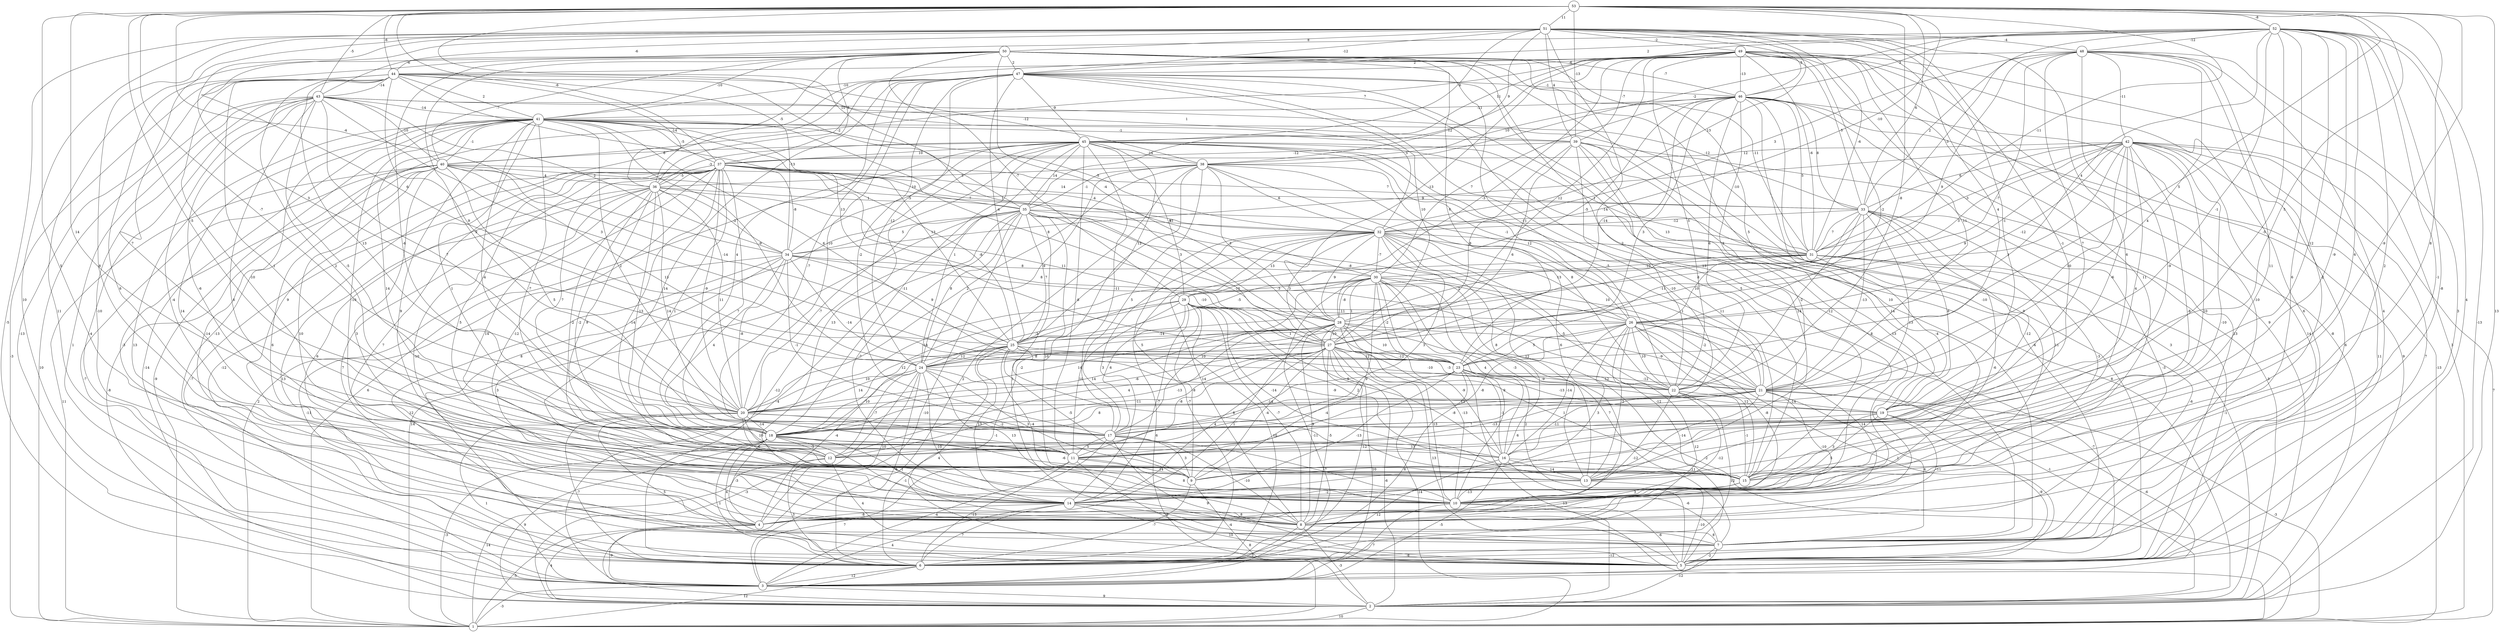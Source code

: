 graph { 
	 fontname="Helvetica,Arial,sans-serif" 
	 node [shape = circle]; 
	 53 -- 2 [label = "13"];
	 53 -- 8 [label = "5"];
	 53 -- 11 [label = "14"];
	 53 -- 13 [label = "-9"];
	 53 -- 15 [label = "8"];
	 53 -- 17 [label = "-5"];
	 53 -- 19 [label = "5"];
	 53 -- 20 [label = "-7"];
	 53 -- 22 [label = "-8"];
	 53 -- 23 [label = "5"];
	 53 -- 31 [label = "-11"];
	 53 -- 32 [label = "-10"];
	 53 -- 33 [label = "6"];
	 53 -- 34 [label = "-4"];
	 53 -- 35 [label = "10"];
	 53 -- 37 [label = "-6"];
	 53 -- 39 [label = "-13"];
	 53 -- 43 [label = "-5"];
	 53 -- 44 [label = "-6"];
	 53 -- 51 [label = "11"];
	 53 -- 52 [label = "-8"];
	 52 -- 2 [label = "-13"];
	 52 -- 4 [label = "6"];
	 52 -- 5 [label = "4"];
	 52 -- 7 [label = "-8"];
	 52 -- 8 [label = "-1"];
	 52 -- 9 [label = "-9"];
	 52 -- 10 [label = "2"];
	 52 -- 11 [label = "12"];
	 52 -- 13 [label = "6"];
	 52 -- 17 [label = "-5"];
	 52 -- 21 [label = "-1"];
	 52 -- 26 [label = "4"];
	 52 -- 31 [label = "-3"];
	 52 -- 38 [label = "-2"];
	 52 -- 40 [label = "7"];
	 52 -- 43 [label = "-6"];
	 52 -- 46 [label = "3"];
	 52 -- 47 [label = "2"];
	 52 -- 48 [label = "-12"];
	 51 -- 2 [label = "-5"];
	 51 -- 6 [label = "10"];
	 51 -- 11 [label = "7"];
	 51 -- 14 [label = "8"];
	 51 -- 15 [label = "6"];
	 51 -- 16 [label = "-1"];
	 51 -- 19 [label = "-1"];
	 51 -- 21 [label = "4"];
	 51 -- 22 [label = "-14"];
	 51 -- 24 [label = "3"];
	 51 -- 25 [label = "6"];
	 51 -- 31 [label = "-6"];
	 51 -- 32 [label = "13"];
	 51 -- 38 [label = "9"];
	 51 -- 39 [label = "4"];
	 51 -- 44 [label = "-6"];
	 51 -- 45 [label = "6"];
	 51 -- 46 [label = "5"];
	 51 -- 47 [label = "-12"];
	 51 -- 48 [label = "-4"];
	 51 -- 49 [label = "-2"];
	 51 -- 50 [label = "8"];
	 50 -- 5 [label = "9"];
	 50 -- 6 [label = "11"];
	 50 -- 7 [label = "10"];
	 50 -- 8 [label = "6"];
	 50 -- 15 [label = "13"];
	 50 -- 18 [label = "-6"];
	 50 -- 19 [label = "5"];
	 50 -- 20 [label = "9"];
	 50 -- 22 [label = "-11"];
	 50 -- 23 [label = "6"];
	 50 -- 28 [label = "-4"];
	 50 -- 29 [label = "-7"];
	 50 -- 31 [label = "-11"];
	 50 -- 36 [label = "-5"];
	 50 -- 37 [label = "9"];
	 50 -- 40 [label = "-7"];
	 50 -- 41 [label = "-10"];
	 50 -- 46 [label = "-7"];
	 50 -- 47 [label = "2"];
	 49 -- 1 [label = "3"];
	 49 -- 2 [label = "-8"];
	 49 -- 3 [label = "9"];
	 49 -- 5 [label = "6"];
	 49 -- 7 [label = "-10"];
	 49 -- 10 [label = "11"];
	 49 -- 21 [label = "11"];
	 49 -- 22 [label = "5"];
	 49 -- 23 [label = "-2"];
	 49 -- 25 [label = "-3"];
	 49 -- 27 [label = "12"];
	 49 -- 28 [label = "-13"];
	 49 -- 31 [label = "-6"];
	 49 -- 33 [label = "-5"];
	 49 -- 35 [label = "12"];
	 49 -- 39 [label = "-7"];
	 49 -- 41 [label = "-10"];
	 49 -- 45 [label = "11"];
	 49 -- 46 [label = "-13"];
	 49 -- 47 [label = "-6"];
	 48 -- 5 [label = "3"];
	 48 -- 6 [label = "4"];
	 48 -- 9 [label = "-9"];
	 48 -- 10 [label = "-2"];
	 48 -- 15 [label = "11"];
	 48 -- 17 [label = "7"];
	 48 -- 21 [label = "4"];
	 48 -- 25 [label = "-7"];
	 48 -- 28 [label = "9"];
	 48 -- 32 [label = "3"];
	 48 -- 33 [label = "2"];
	 48 -- 42 [label = "-11"];
	 48 -- 44 [label = "2"];
	 47 -- 2 [label = "3"];
	 47 -- 3 [label = "-13"];
	 47 -- 4 [label = "9"];
	 47 -- 7 [label = "-12"];
	 47 -- 10 [label = "5"];
	 47 -- 11 [label = "-7"];
	 47 -- 14 [label = "14"];
	 47 -- 15 [label = "8"];
	 47 -- 17 [label = "-2"];
	 47 -- 18 [label = "4"];
	 47 -- 20 [label = "-10"];
	 47 -- 24 [label = "-12"];
	 47 -- 25 [label = "-4"];
	 47 -- 27 [label = "10"];
	 47 -- 36 [label = "-2"];
	 47 -- 45 [label = "-9"];
	 47 -- 46 [label = "-1"];
	 46 -- 1 [label = "-13"];
	 46 -- 2 [label = "9"];
	 46 -- 4 [label = "14"];
	 46 -- 5 [label = "13"];
	 46 -- 14 [label = "-10"];
	 46 -- 21 [label = "3"];
	 46 -- 22 [label = "6"];
	 46 -- 23 [label = "3"];
	 46 -- 27 [label = "-14"];
	 46 -- 28 [label = "-5"];
	 46 -- 30 [label = "7"];
	 46 -- 31 [label = "5"];
	 46 -- 33 [label = "8"];
	 46 -- 38 [label = "10"];
	 46 -- 41 [label = "-11"];
	 45 -- 1 [label = "6"];
	 45 -- 2 [label = "8"];
	 45 -- 6 [label = "8"];
	 45 -- 11 [label = "-8"];
	 45 -- 14 [label = "13"];
	 45 -- 15 [label = "11"];
	 45 -- 17 [label = "-11"];
	 45 -- 18 [label = "-11"];
	 45 -- 21 [label = "-5"];
	 45 -- 24 [label = "1"];
	 45 -- 25 [label = "12"];
	 45 -- 26 [label = "-1"];
	 45 -- 29 [label = "13"];
	 45 -- 31 [label = "1"];
	 45 -- 34 [label = "-5"];
	 45 -- 35 [label = "14"];
	 45 -- 36 [label = "-3"];
	 45 -- 37 [label = "10"];
	 45 -- 38 [label = "-14"];
	 45 -- 40 [label = "6"];
	 44 -- 1 [label = "-3"];
	 44 -- 3 [label = "-13"];
	 44 -- 11 [label = "2"];
	 44 -- 12 [label = "1"];
	 44 -- 13 [label = "-10"];
	 44 -- 20 [label = "13"];
	 44 -- 24 [label = "9"];
	 44 -- 27 [label = "13"];
	 44 -- 28 [label = "1"];
	 44 -- 32 [label = "5"];
	 44 -- 34 [label = "-13"];
	 44 -- 36 [label = "-14"];
	 44 -- 38 [label = "-12"];
	 44 -- 41 [label = "2"];
	 44 -- 43 [label = "-14"];
	 43 -- 1 [label = "10"];
	 43 -- 3 [label = "1"];
	 43 -- 4 [label = "-10"];
	 43 -- 5 [label = "-4"];
	 43 -- 10 [label = "6"];
	 43 -- 14 [label = "-4"];
	 43 -- 15 [label = "-6"];
	 43 -- 18 [label = "-5"];
	 43 -- 20 [label = "7"];
	 43 -- 23 [label = "3"];
	 43 -- 33 [label = "-12"];
	 43 -- 34 [label = "2"];
	 43 -- 39 [label = "1"];
	 43 -- 40 [label = "-10"];
	 43 -- 41 [label = "-14"];
	 42 -- 1 [label = "7"];
	 42 -- 4 [label = "14"];
	 42 -- 5 [label = "7"];
	 42 -- 6 [label = "11"];
	 42 -- 7 [label = "6"];
	 42 -- 13 [label = "10"];
	 42 -- 14 [label = "-10"];
	 42 -- 15 [label = "-8"];
	 42 -- 18 [label = "4"];
	 42 -- 19 [label = "-6"];
	 42 -- 21 [label = "10"];
	 42 -- 24 [label = "1"];
	 42 -- 26 [label = "-12"];
	 42 -- 27 [label = "9"];
	 42 -- 29 [label = "3"];
	 42 -- 31 [label = "-3"];
	 42 -- 33 [label = "6"];
	 42 -- 34 [label = "9"];
	 42 -- 37 [label = "12"];
	 41 -- 1 [label = "-9"];
	 41 -- 2 [label = "-14"];
	 41 -- 5 [label = "13"];
	 41 -- 7 [label = "-14"];
	 41 -- 9 [label = "-10"];
	 41 -- 10 [label = "9"];
	 41 -- 11 [label = "14"];
	 41 -- 12 [label = "1"];
	 41 -- 14 [label = "14"];
	 41 -- 16 [label = "-7"];
	 41 -- 18 [label = "-4"];
	 41 -- 20 [label = "2"];
	 41 -- 23 [label = "6"];
	 41 -- 24 [label = "-9"];
	 41 -- 25 [label = "13"];
	 41 -- 27 [label = "8"];
	 41 -- 30 [label = "-4"];
	 41 -- 31 [label = "-10"];
	 41 -- 32 [label = "-5"];
	 41 -- 37 [label = "-5"];
	 41 -- 39 [label = "-1"];
	 41 -- 40 [label = "-1"];
	 40 -- 1 [label = "11"];
	 40 -- 2 [label = "-8"];
	 40 -- 3 [label = "-7"];
	 40 -- 4 [label = "-3"];
	 40 -- 8 [label = "6"];
	 40 -- 10 [label = "3"];
	 40 -- 14 [label = "10"];
	 40 -- 17 [label = "5"];
	 40 -- 21 [label = "13"];
	 40 -- 25 [label = "-14"];
	 40 -- 32 [label = "7"];
	 40 -- 33 [label = "14"];
	 40 -- 36 [label = "4"];
	 39 -- 2 [label = "3"];
	 39 -- 4 [label = "8"];
	 39 -- 7 [label = "-4"];
	 39 -- 8 [label = "13"];
	 39 -- 13 [label = "14"];
	 39 -- 18 [label = "-10"];
	 39 -- 24 [label = "6"];
	 39 -- 27 [label = "8"];
	 39 -- 37 [label = "-12"];
	 38 -- 3 [label = "2"];
	 38 -- 6 [label = "-2"];
	 38 -- 8 [label = "6"];
	 38 -- 17 [label = "5"];
	 38 -- 20 [label = "2"];
	 38 -- 22 [label = "8"];
	 38 -- 24 [label = "-9"];
	 38 -- 26 [label = "12"];
	 38 -- 28 [label = "3"];
	 38 -- 32 [label = "6"];
	 38 -- 35 [label = "-1"];
	 38 -- 36 [label = "5"];
	 37 -- 1 [label = "2"];
	 37 -- 3 [label = "-7"];
	 37 -- 5 [label = "7"];
	 37 -- 6 [label = "-12"];
	 37 -- 8 [label = "7"];
	 37 -- 9 [label = "5"];
	 37 -- 10 [label = "-12"];
	 37 -- 12 [label = "1"];
	 37 -- 13 [label = "-14"];
	 37 -- 15 [label = "-2"];
	 37 -- 16 [label = "7"];
	 37 -- 18 [label = "7"];
	 37 -- 20 [label = "-9"];
	 37 -- 21 [label = "8"];
	 37 -- 25 [label = "-8"];
	 37 -- 27 [label = "3"];
	 37 -- 33 [label = "7"];
	 37 -- 34 [label = "-8"];
	 37 -- 35 [label = "10"];
	 37 -- 36 [label = "-5"];
	 36 -- 4 [label = "6"];
	 36 -- 5 [label = "13"];
	 36 -- 8 [label = "-10"];
	 36 -- 11 [label = "-2"];
	 36 -- 12 [label = "9"];
	 36 -- 13 [label = "14"];
	 36 -- 17 [label = "14"];
	 36 -- 18 [label = "-13"];
	 36 -- 20 [label = "11"];
	 36 -- 27 [label = "11"];
	 36 -- 34 [label = "-2"];
	 36 -- 35 [label = "1"];
	 35 -- 1 [label = "14"];
	 35 -- 2 [label = "-10"];
	 35 -- 3 [label = "-4"];
	 35 -- 6 [label = "-12"];
	 35 -- 7 [label = "1"];
	 35 -- 10 [label = "10"];
	 35 -- 14 [label = "-7"];
	 35 -- 20 [label = "-7"];
	 35 -- 21 [label = "10"];
	 35 -- 23 [label = "-10"];
	 35 -- 24 [label = "8"];
	 35 -- 25 [label = "7"];
	 35 -- 26 [label = "-8"];
	 35 -- 31 [label = "13"];
	 35 -- 32 [label = "9"];
	 35 -- 34 [label = "5"];
	 34 -- 5 [label = "12"];
	 34 -- 6 [label = "-11"];
	 34 -- 8 [label = "3"];
	 34 -- 17 [label = "-1"];
	 34 -- 18 [label = "4"];
	 34 -- 20 [label = "-8"];
	 34 -- 22 [label = "-14"];
	 34 -- 25 [label = "9"];
	 34 -- 27 [label = "-10"];
	 34 -- 30 [label = "8"];
	 33 -- 8 [label = "-3"];
	 33 -- 9 [label = "11"];
	 33 -- 10 [label = "-3"];
	 33 -- 11 [label = "-12"];
	 33 -- 18 [label = "13"];
	 33 -- 19 [label = "6"];
	 33 -- 21 [label = "-13"];
	 33 -- 22 [label = "-2"];
	 33 -- 23 [label = "-11"];
	 33 -- 31 [label = "7"];
	 33 -- 32 [label = "-12"];
	 32 -- 1 [label = "6"];
	 32 -- 5 [label = "-12"];
	 32 -- 6 [label = "-7"];
	 32 -- 8 [label = "14"];
	 32 -- 12 [label = "3"];
	 32 -- 13 [label = "12"];
	 32 -- 14 [label = "3"];
	 32 -- 16 [label = "8"];
	 32 -- 21 [label = "1"];
	 32 -- 26 [label = "13"];
	 32 -- 27 [label = "3"];
	 32 -- 28 [label = "9"];
	 32 -- 29 [label = "13"];
	 32 -- 30 [label = "-7"];
	 32 -- 31 [label = "2"];
	 31 -- 5 [label = "-1"];
	 31 -- 7 [label = "-6"];
	 31 -- 15 [label = "-6"];
	 31 -- 19 [label = "-4"];
	 31 -- 25 [label = "-5"];
	 31 -- 26 [label = "10"];
	 31 -- 28 [label = "2"];
	 31 -- 30 [label = "-10"];
	 30 -- 1 [label = "-2"];
	 30 -- 3 [label = "-11"];
	 30 -- 5 [label = "2"];
	 30 -- 7 [label = "7"];
	 30 -- 9 [label = "9"];
	 30 -- 10 [label = "9"];
	 30 -- 13 [label = "-9"];
	 30 -- 16 [label = "4"];
	 30 -- 17 [label = "10"];
	 30 -- 20 [label = "-14"];
	 30 -- 22 [label = "-5"];
	 30 -- 23 [label = "-2"];
	 30 -- 27 [label = "1"];
	 30 -- 28 [label = "-8"];
	 30 -- 29 [label = "-3"];
	 29 -- 6 [label = "10"];
	 29 -- 8 [label = "-7"];
	 29 -- 9 [label = "-8"];
	 29 -- 11 [label = "10"];
	 29 -- 13 [label = "-14"];
	 29 -- 14 [label = "-7"];
	 29 -- 15 [label = "2"];
	 29 -- 16 [label = "5"];
	 29 -- 17 [label = "6"];
	 29 -- 18 [label = "12"];
	 29 -- 21 [label = "-2"];
	 29 -- 24 [label = "-3"];
	 29 -- 26 [label = "11"];
	 28 -- 4 [label = "1"];
	 28 -- 6 [label = "-12"];
	 28 -- 8 [label = "9"];
	 28 -- 10 [label = "-13"];
	 28 -- 12 [label = "4"];
	 28 -- 16 [label = "-9"];
	 28 -- 18 [label = "14"];
	 28 -- 19 [label = "-3"];
	 28 -- 20 [label = "14"];
	 28 -- 21 [label = "-9"];
	 28 -- 23 [label = "10"];
	 28 -- 24 [label = "5"];
	 28 -- 25 [label = "-14"];
	 28 -- 27 [label = "10"];
	 27 -- 1 [label = "14"];
	 27 -- 2 [label = "-6"];
	 27 -- 3 [label = "10"];
	 27 -- 5 [label = "13"];
	 27 -- 8 [label = "-5"];
	 27 -- 9 [label = "-4"];
	 27 -- 10 [label = "13"];
	 27 -- 11 [label = "-8"];
	 27 -- 12 [label = "-11"];
	 27 -- 14 [label = "4"];
	 27 -- 15 [label = "1"];
	 27 -- 18 [label = "-13"];
	 27 -- 20 [label = "-6"];
	 27 -- 22 [label = "-3"];
	 27 -- 23 [label = "-12"];
	 27 -- 24 [label = "8"];
	 26 -- 2 [label = "-1"];
	 26 -- 3 [label = "1"];
	 26 -- 5 [label = "-7"];
	 26 -- 6 [label = "12"];
	 26 -- 8 [label = "14"];
	 26 -- 10 [label = "-8"];
	 26 -- 11 [label = "-8"];
	 26 -- 13 [label = "-2"];
	 26 -- 14 [label = "3"];
	 26 -- 15 [label = "12"];
	 26 -- 16 [label = "-14"];
	 26 -- 22 [label = "10"];
	 26 -- 23 [label = "5"];
	 26 -- 25 [label = "1"];
	 25 -- 4 [label = "-4"];
	 25 -- 5 [label = "4"];
	 25 -- 9 [label = "-5"];
	 25 -- 10 [label = "-4"];
	 25 -- 14 [label = "13"];
	 25 -- 15 [label = "8"];
	 25 -- 20 [label = "10"];
	 25 -- 22 [label = "-10"];
	 25 -- 23 [label = "12"];
	 25 -- 24 [label = "12"];
	 24 -- 2 [label = "-3"];
	 24 -- 4 [label = "10"];
	 24 -- 6 [label = "-6"];
	 24 -- 8 [label = "-10"];
	 24 -- 9 [label = "3"];
	 24 -- 10 [label = "13"];
	 24 -- 12 [label = "-7"];
	 24 -- 18 [label = "10"];
	 24 -- 19 [label = "-9"];
	 24 -- 20 [label = "14"];
	 23 -- 1 [label = "13"];
	 23 -- 6 [label = "6"];
	 23 -- 12 [label = "-4"];
	 23 -- 14 [label = "-13"];
	 23 -- 16 [label = "-1"];
	 23 -- 17 [label = "-14"];
	 23 -- 19 [label = "-13"];
	 23 -- 21 [label = "-12"];
	 23 -- 22 [label = "-12"];
	 22 -- 4 [label = "-12"];
	 22 -- 6 [label = "12"];
	 22 -- 8 [label = "-12"];
	 22 -- 15 [label = "-1"];
	 22 -- 19 [label = "-14"];
	 21 -- 1 [label = "-3"];
	 21 -- 3 [label = "-6"];
	 21 -- 7 [label = "4"];
	 21 -- 10 [label = "-10"];
	 21 -- 11 [label = "-13"];
	 21 -- 12 [label = "7"];
	 21 -- 13 [label = "-14"];
	 21 -- 16 [label = "-11"];
	 21 -- 17 [label = "-8"];
	 21 -- 18 [label = "8"];
	 21 -- 20 [label = "12"];
	 20 -- 3 [label = "1"];
	 20 -- 5 [label = "5"];
	 20 -- 6 [label = "-7"];
	 20 -- 11 [label = "-1"];
	 20 -- 12 [label = "10"];
	 20 -- 15 [label = "6"];
	 20 -- 17 [label = "-2"];
	 20 -- 18 [label = "-14"];
	 19 -- 5 [label = "-9"];
	 19 -- 8 [label = "-11"];
	 19 -- 11 [label = "6"];
	 19 -- 14 [label = "5"];
	 19 -- 15 [label = "3"];
	 18 -- 1 [label = "-3"];
	 18 -- 2 [label = "9"];
	 18 -- 4 [label = "-3"];
	 18 -- 6 [label = "1"];
	 18 -- 7 [label = "4"];
	 18 -- 8 [label = "-1"];
	 18 -- 12 [label = "-3"];
	 18 -- 14 [label = "-1"];
	 18 -- 15 [label = "-6"];
	 18 -- 16 [label = "13"];
	 17 -- 3 [label = "-4"];
	 17 -- 5 [label = "9"];
	 17 -- 8 [label = "-10"];
	 17 -- 9 [label = "3"];
	 17 -- 10 [label = "-7"];
	 17 -- 11 [label = "5"];
	 16 -- 3 [label = "-5"];
	 16 -- 6 [label = "12"];
	 16 -- 7 [label = "-6"];
	 16 -- 13 [label = "14"];
	 16 -- 15 [label = "-11"];
	 15 -- 10 [label = "3"];
	 15 -- 14 [label = "-2"];
	 14 -- 3 [label = "4"];
	 14 -- 4 [label = "-8"];
	 14 -- 5 [label = "10"];
	 14 -- 6 [label = "7"];
	 14 -- 7 [label = "-4"];
	 14 -- 8 [label = "8"];
	 13 -- 5 [label = "-10"];
	 13 -- 10 [label = "-13"];
	 12 -- 1 [label = "14"];
	 12 -- 6 [label = "3"];
	 12 -- 7 [label = "4"];
	 11 -- 3 [label = "7"];
	 11 -- 5 [label = "-2"];
	 11 -- 6 [label = "-13"];
	 11 -- 9 [label = "14"];
	 11 -- 10 [label = "8"];
	 10 -- 2 [label = "-12"];
	 10 -- 3 [label = "7"];
	 10 -- 5 [label = "-6"];
	 9 -- 2 [label = "8"];
	 9 -- 6 [label = "-7"];
	 8 -- 2 [label = "-3"];
	 8 -- 3 [label = "-3"];
	 8 -- 7 [label = "8"];
	 7 -- 2 [label = "-12"];
	 7 -- 5 [label = "-2"];
	 7 -- 6 [label = "-8"];
	 6 -- 1 [label = "12"];
	 6 -- 3 [label = "12"];
	 4 -- 1 [label = "-5"];
	 4 -- 2 [label = "4"];
	 4 -- 3 [label = "-9"];
	 3 -- 1 [label = "-3"];
	 3 -- 2 [label = "9"];
	 2 -- 1 [label = "10"];
	 1;
	 2;
	 3;
	 4;
	 5;
	 6;
	 7;
	 8;
	 9;
	 10;
	 11;
	 12;
	 13;
	 14;
	 15;
	 16;
	 17;
	 18;
	 19;
	 20;
	 21;
	 22;
	 23;
	 24;
	 25;
	 26;
	 27;
	 28;
	 29;
	 30;
	 31;
	 32;
	 33;
	 34;
	 35;
	 36;
	 37;
	 38;
	 39;
	 40;
	 41;
	 42;
	 43;
	 44;
	 45;
	 46;
	 47;
	 48;
	 49;
	 50;
	 51;
	 52;
	 53;
}
